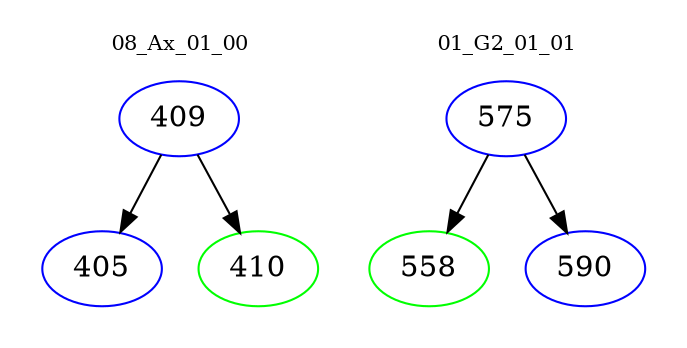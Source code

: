 digraph{
subgraph cluster_0 {
color = white
label = "08_Ax_01_00";
fontsize=10;
T0_409 [label="409", color="blue"]
T0_409 -> T0_405 [color="black"]
T0_405 [label="405", color="blue"]
T0_409 -> T0_410 [color="black"]
T0_410 [label="410", color="green"]
}
subgraph cluster_1 {
color = white
label = "01_G2_01_01";
fontsize=10;
T1_575 [label="575", color="blue"]
T1_575 -> T1_558 [color="black"]
T1_558 [label="558", color="green"]
T1_575 -> T1_590 [color="black"]
T1_590 [label="590", color="blue"]
}
}
